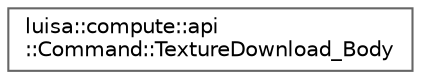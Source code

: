 digraph "类继承关系图"
{
 // LATEX_PDF_SIZE
  bgcolor="transparent";
  edge [fontname=Helvetica,fontsize=10,labelfontname=Helvetica,labelfontsize=10];
  node [fontname=Helvetica,fontsize=10,shape=box,height=0.2,width=0.4];
  rankdir="LR";
  Node0 [id="Node000000",label="luisa::compute::api\l::Command::TextureDownload_Body",height=0.2,width=0.4,color="grey40", fillcolor="white", style="filled",URL="$structluisa_1_1compute_1_1api_1_1_command_1_1_texture_download___body.html",tooltip=" "];
}
